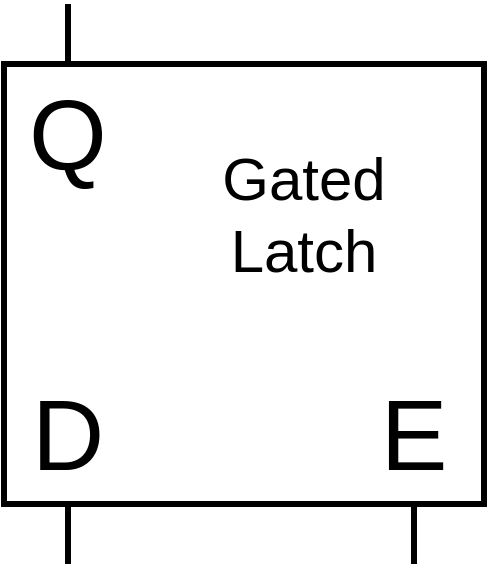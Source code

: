 <?xml version="1.0" encoding="UTF-8"?>
<mxfile version="20.2.3" type="device">
  <diagram id="FFp9qGPbVOVHc3VXdDsa">
    <mxGraphModel dx="3673" dy="2483" grid="1" gridSize="10" guides="1" tooltips="1" connect="1" arrows="1" fold="1" page="1" pageScale="1" pageWidth="1100" pageHeight="850" math="0" shadow="0">
      <root>
        <mxCell id="0" />
        <mxCell id="1" parent="0" />
        <mxCell id="2" value="" style="group" vertex="1" connectable="0" parent="1">
          <mxGeometry x="3320" y="1000" width="240" height="280" as="geometry" />
        </mxCell>
        <mxCell id="3" value="" style="endArrow=none;html=1;rounded=0;entryX=0.5;entryY=1;entryDx=0;entryDy=0;strokeWidth=3;" edge="1" parent="2" target="9">
          <mxGeometry width="50" height="50" relative="1" as="geometry">
            <mxPoint x="205" y="280" as="sourcePoint" />
            <mxPoint x="42.0" y="240" as="targetPoint" />
            <Array as="points">
              <mxPoint x="205" y="280" />
            </Array>
          </mxGeometry>
        </mxCell>
        <mxCell id="4" value="" style="endArrow=none;html=1;rounded=0;entryX=0.5;entryY=1;entryDx=0;entryDy=0;strokeWidth=3;" edge="1" parent="2" target="8">
          <mxGeometry width="50" height="50" relative="1" as="geometry">
            <mxPoint x="32" y="280" as="sourcePoint" />
            <mxPoint x="42" y="60" as="targetPoint" />
          </mxGeometry>
        </mxCell>
        <mxCell id="5" value="" style="endArrow=none;html=1;rounded=0;entryX=0.5;entryY=0;entryDx=0;entryDy=0;strokeWidth=3;" edge="1" parent="2" target="7">
          <mxGeometry width="50" height="50" relative="1" as="geometry">
            <mxPoint x="32" as="sourcePoint" />
            <mxPoint x="170" y="120" as="targetPoint" />
          </mxGeometry>
        </mxCell>
        <mxCell id="6" value="" style="rounded=0;whiteSpace=wrap;html=1;strokeWidth=3;" vertex="1" parent="2">
          <mxGeometry y="30" width="240" height="220" as="geometry" />
        </mxCell>
        <mxCell id="7" value="&lt;font style=&quot;font-size: 50px&quot;&gt;Q&lt;/font&gt;" style="text;html=1;strokeColor=none;fillColor=none;align=center;verticalAlign=middle;whiteSpace=wrap;rounded=0;" vertex="1" parent="2">
          <mxGeometry x="17" y="50" width="30" height="30" as="geometry" />
        </mxCell>
        <mxCell id="8" value="&lt;font style=&quot;font-size: 50px&quot;&gt;D&lt;/font&gt;" style="text;html=1;strokeColor=none;fillColor=none;align=center;verticalAlign=middle;whiteSpace=wrap;rounded=0;" vertex="1" parent="2">
          <mxGeometry x="17" y="200" width="30" height="30" as="geometry" />
        </mxCell>
        <mxCell id="9" value="&lt;font style=&quot;font-size: 50px&quot;&gt;E&lt;/font&gt;" style="text;html=1;strokeColor=none;fillColor=none;align=center;verticalAlign=middle;whiteSpace=wrap;rounded=0;" vertex="1" parent="2">
          <mxGeometry x="190" y="200" width="30" height="30" as="geometry" />
        </mxCell>
        <mxCell id="10" value="&lt;font style=&quot;font-size: 30px;&quot;&gt;Gated Latch&lt;/font&gt;" style="text;html=1;strokeColor=none;fillColor=none;align=center;verticalAlign=middle;whiteSpace=wrap;rounded=0;" vertex="1" parent="2">
          <mxGeometry x="120" y="90" width="60" height="30" as="geometry" />
        </mxCell>
      </root>
    </mxGraphModel>
  </diagram>
</mxfile>
